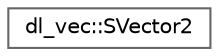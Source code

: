 digraph "クラス階層図"
{
 // LATEX_PDF_SIZE
  bgcolor="transparent";
  edge [fontname=Helvetica,fontsize=10,labelfontname=Helvetica,labelfontsize=10];
  node [fontname=Helvetica,fontsize=10,shape=box,height=0.2,width=0.4];
  rankdir="LR";
  Node0 [id="Node000000",label="dl_vec::SVector2",height=0.2,width=0.4,color="grey40", fillcolor="white", style="filled",URL="$structdl__vec_1_1_s_vector2.html",tooltip="2次元のベクトルを表す構造体"];
}
